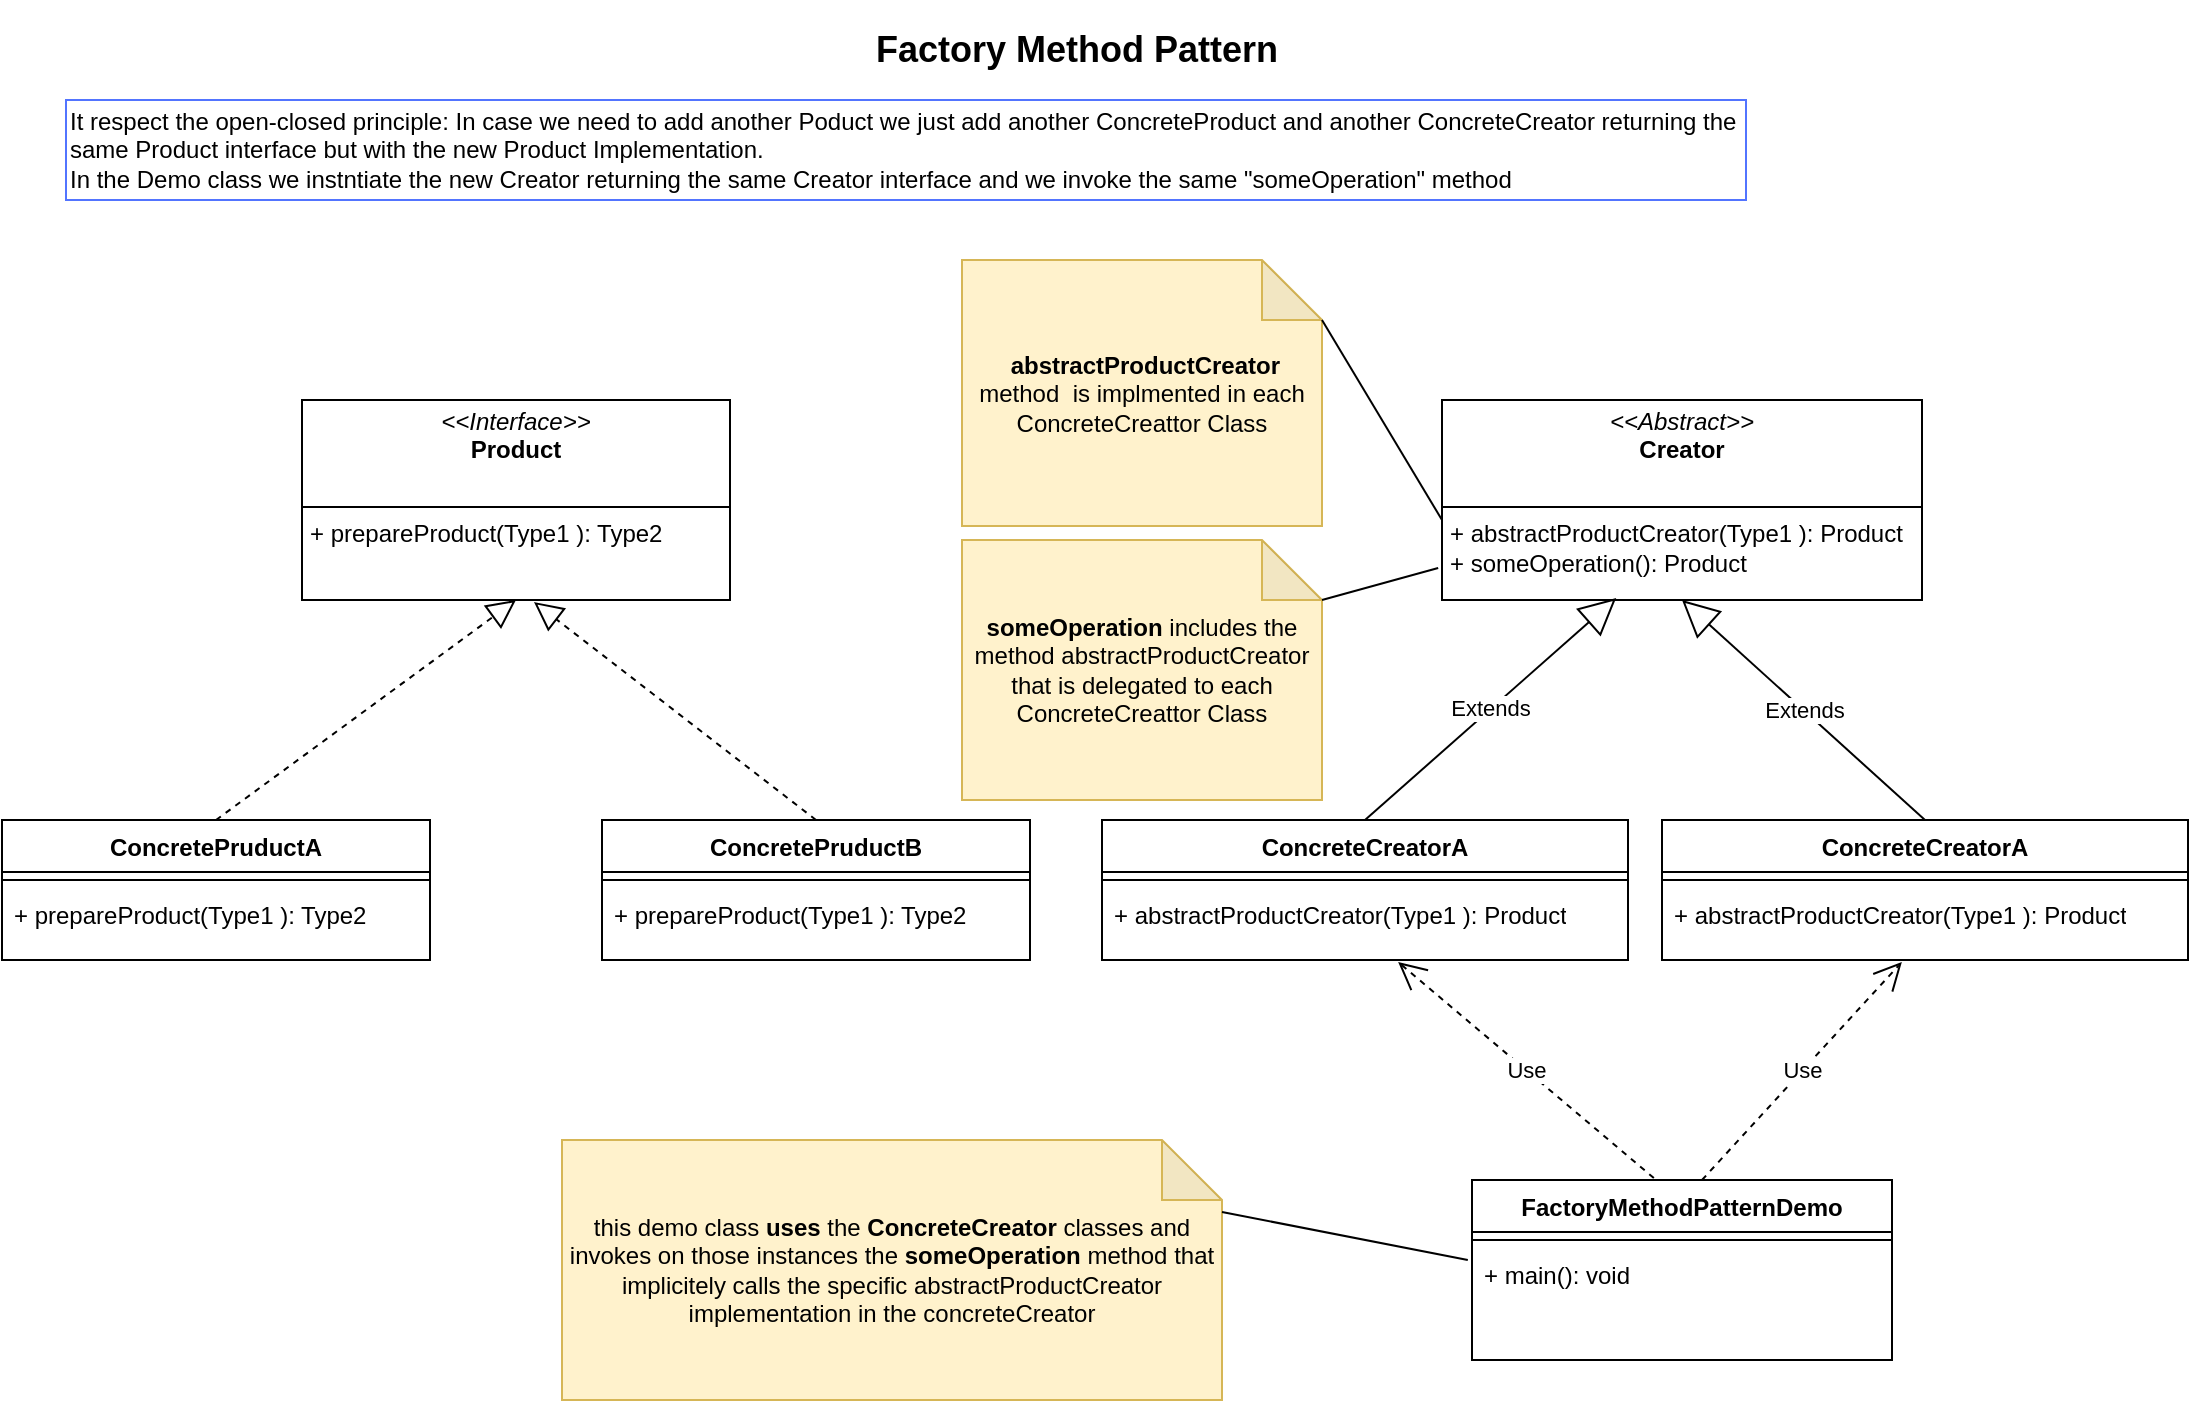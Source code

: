 <mxfile version="24.7.6">
  <diagram id="C5RBs43oDa-KdzZeNtuy" name="Page-1">
    <mxGraphModel dx="1434" dy="738" grid="1" gridSize="10" guides="1" tooltips="1" connect="1" arrows="1" fold="1" page="1" pageScale="1" pageWidth="1169" pageHeight="827" math="0" shadow="0">
      <root>
        <mxCell id="WIyWlLk6GJQsqaUBKTNV-0" />
        <mxCell id="WIyWlLk6GJQsqaUBKTNV-1" parent="WIyWlLk6GJQsqaUBKTNV-0" />
        <mxCell id="HTWkMDqGmAAQqN0-YO0_-20" value="&lt;p style=&quot;margin:0px;margin-top:4px;text-align:center;&quot;&gt;&lt;i&gt;&amp;lt;&amp;lt;Interface&amp;gt;&amp;gt;&lt;/i&gt;&lt;br&gt;&lt;b&gt;Product&lt;/b&gt;&lt;/p&gt;&lt;br&gt;&lt;hr size=&quot;1&quot; style=&quot;border-style:solid;&quot;&gt;&lt;p style=&quot;margin:0px;margin-left:4px;&quot;&gt;+ prepareProduct(Type1 ): Type2&lt;br&gt;&lt;/p&gt;&lt;p style=&quot;margin:0px;margin-left:4px;&quot;&gt;&lt;br&gt;&lt;/p&gt;" style="verticalAlign=top;align=left;overflow=fill;html=1;whiteSpace=wrap;" vertex="1" parent="WIyWlLk6GJQsqaUBKTNV-1">
          <mxGeometry x="188" y="230" width="214" height="100" as="geometry" />
        </mxCell>
        <mxCell id="HTWkMDqGmAAQqN0-YO0_-21" value="ConcretePruductA" style="swimlane;fontStyle=1;align=center;verticalAlign=top;childLayout=stackLayout;horizontal=1;startSize=26;horizontalStack=0;resizeParent=1;resizeParentMax=0;resizeLast=0;collapsible=1;marginBottom=0;whiteSpace=wrap;html=1;" vertex="1" parent="WIyWlLk6GJQsqaUBKTNV-1">
          <mxGeometry x="38" y="440" width="214" height="70" as="geometry" />
        </mxCell>
        <mxCell id="HTWkMDqGmAAQqN0-YO0_-23" value="" style="line;strokeWidth=1;fillColor=none;align=left;verticalAlign=middle;spacingTop=-1;spacingLeft=3;spacingRight=3;rotatable=0;labelPosition=right;points=[];portConstraint=eastwest;strokeColor=inherit;" vertex="1" parent="HTWkMDqGmAAQqN0-YO0_-21">
          <mxGeometry y="26" width="214" height="8" as="geometry" />
        </mxCell>
        <mxCell id="HTWkMDqGmAAQqN0-YO0_-24" value="+ prepareProduct(Type1 ): Type2" style="text;strokeColor=none;fillColor=none;align=left;verticalAlign=top;spacingLeft=4;spacingRight=4;overflow=hidden;rotatable=0;points=[[0,0.5],[1,0.5]];portConstraint=eastwest;whiteSpace=wrap;html=1;" vertex="1" parent="HTWkMDqGmAAQqN0-YO0_-21">
          <mxGeometry y="34" width="214" height="36" as="geometry" />
        </mxCell>
        <mxCell id="HTWkMDqGmAAQqN0-YO0_-25" value="ConcretePruductB" style="swimlane;fontStyle=1;align=center;verticalAlign=top;childLayout=stackLayout;horizontal=1;startSize=26;horizontalStack=0;resizeParent=1;resizeParentMax=0;resizeLast=0;collapsible=1;marginBottom=0;whiteSpace=wrap;html=1;" vertex="1" parent="WIyWlLk6GJQsqaUBKTNV-1">
          <mxGeometry x="338" y="440" width="214" height="70" as="geometry" />
        </mxCell>
        <mxCell id="HTWkMDqGmAAQqN0-YO0_-26" value="" style="line;strokeWidth=1;fillColor=none;align=left;verticalAlign=middle;spacingTop=-1;spacingLeft=3;spacingRight=3;rotatable=0;labelPosition=right;points=[];portConstraint=eastwest;strokeColor=inherit;" vertex="1" parent="HTWkMDqGmAAQqN0-YO0_-25">
          <mxGeometry y="26" width="214" height="8" as="geometry" />
        </mxCell>
        <mxCell id="HTWkMDqGmAAQqN0-YO0_-27" value="+ prepareProduct(Type1 ): Type2" style="text;strokeColor=none;fillColor=none;align=left;verticalAlign=top;spacingLeft=4;spacingRight=4;overflow=hidden;rotatable=0;points=[[0,0.5],[1,0.5]];portConstraint=eastwest;whiteSpace=wrap;html=1;" vertex="1" parent="HTWkMDqGmAAQqN0-YO0_-25">
          <mxGeometry y="34" width="214" height="36" as="geometry" />
        </mxCell>
        <mxCell id="HTWkMDqGmAAQqN0-YO0_-28" value="" style="endArrow=block;dashed=1;endFill=0;endSize=12;html=1;rounded=0;exitX=0.5;exitY=0;exitDx=0;exitDy=0;entryX=0.5;entryY=1;entryDx=0;entryDy=0;" edge="1" parent="WIyWlLk6GJQsqaUBKTNV-1" source="HTWkMDqGmAAQqN0-YO0_-21" target="HTWkMDqGmAAQqN0-YO0_-20">
          <mxGeometry width="160" relative="1" as="geometry">
            <mxPoint x="318" y="530" as="sourcePoint" />
            <mxPoint x="478" y="530" as="targetPoint" />
          </mxGeometry>
        </mxCell>
        <mxCell id="HTWkMDqGmAAQqN0-YO0_-29" value="" style="endArrow=block;dashed=1;endFill=0;endSize=12;html=1;rounded=0;exitX=0.5;exitY=0;exitDx=0;exitDy=0;entryX=0.542;entryY=1.01;entryDx=0;entryDy=0;entryPerimeter=0;" edge="1" parent="WIyWlLk6GJQsqaUBKTNV-1" source="HTWkMDqGmAAQqN0-YO0_-25" target="HTWkMDqGmAAQqN0-YO0_-20">
          <mxGeometry width="160" relative="1" as="geometry">
            <mxPoint x="343" y="410" as="sourcePoint" />
            <mxPoint x="468" y="320" as="targetPoint" />
          </mxGeometry>
        </mxCell>
        <mxCell id="HTWkMDqGmAAQqN0-YO0_-30" value="&lt;p style=&quot;margin:0px;margin-top:4px;text-align:center;&quot;&gt;&lt;i&gt;&amp;lt;&amp;lt;Abstract&amp;gt;&amp;gt;&lt;/i&gt;&lt;br&gt;&lt;b&gt;Creator&lt;/b&gt;&lt;/p&gt;&lt;br&gt;&lt;hr size=&quot;1&quot; style=&quot;border-style:solid;&quot;&gt;&lt;p style=&quot;margin:0px;margin-left:4px;&quot;&gt;+ abstractProductCreator(Type1 ): Product&lt;br&gt;&lt;/p&gt;&lt;p style=&quot;margin:0px;margin-left:4px;&quot;&gt;+ someOperation(): Product&lt;/p&gt;&lt;p style=&quot;margin:0px;margin-left:4px;&quot;&gt;&lt;br&gt;&lt;/p&gt;" style="verticalAlign=top;align=left;overflow=fill;html=1;whiteSpace=wrap;" vertex="1" parent="WIyWlLk6GJQsqaUBKTNV-1">
          <mxGeometry x="758" y="230" width="240" height="100" as="geometry" />
        </mxCell>
        <mxCell id="HTWkMDqGmAAQqN0-YO0_-31" value="ConcreteCreatorA" style="swimlane;fontStyle=1;align=center;verticalAlign=top;childLayout=stackLayout;horizontal=1;startSize=26;horizontalStack=0;resizeParent=1;resizeParentMax=0;resizeLast=0;collapsible=1;marginBottom=0;whiteSpace=wrap;html=1;" vertex="1" parent="WIyWlLk6GJQsqaUBKTNV-1">
          <mxGeometry x="588" y="440" width="263" height="70" as="geometry" />
        </mxCell>
        <mxCell id="HTWkMDqGmAAQqN0-YO0_-32" value="" style="line;strokeWidth=1;fillColor=none;align=left;verticalAlign=middle;spacingTop=-1;spacingLeft=3;spacingRight=3;rotatable=0;labelPosition=right;points=[];portConstraint=eastwest;strokeColor=inherit;" vertex="1" parent="HTWkMDqGmAAQqN0-YO0_-31">
          <mxGeometry y="26" width="263" height="8" as="geometry" />
        </mxCell>
        <mxCell id="HTWkMDqGmAAQqN0-YO0_-33" value="+ abstractProductCreator(Type1 ): Product" style="text;strokeColor=none;fillColor=none;align=left;verticalAlign=top;spacingLeft=4;spacingRight=4;overflow=hidden;rotatable=0;points=[[0,0.5],[1,0.5]];portConstraint=eastwest;whiteSpace=wrap;html=1;" vertex="1" parent="HTWkMDqGmAAQqN0-YO0_-31">
          <mxGeometry y="34" width="263" height="36" as="geometry" />
        </mxCell>
        <mxCell id="HTWkMDqGmAAQqN0-YO0_-37" value="&lt;b&gt;someOperation&lt;/b&gt; includes the method abstractProductCreator that is delegated to each ConcreteCreattor Class" style="shape=note;whiteSpace=wrap;html=1;backgroundOutline=1;darkOpacity=0.05;fillColor=#fff2cc;strokeColor=#d6b656;" vertex="1" parent="WIyWlLk6GJQsqaUBKTNV-1">
          <mxGeometry x="518" y="300" width="180" height="130" as="geometry" />
        </mxCell>
        <mxCell id="HTWkMDqGmAAQqN0-YO0_-38" value="ConcreteCreatorA" style="swimlane;fontStyle=1;align=center;verticalAlign=top;childLayout=stackLayout;horizontal=1;startSize=26;horizontalStack=0;resizeParent=1;resizeParentMax=0;resizeLast=0;collapsible=1;marginBottom=0;whiteSpace=wrap;html=1;" vertex="1" parent="WIyWlLk6GJQsqaUBKTNV-1">
          <mxGeometry x="868" y="440" width="263" height="70" as="geometry" />
        </mxCell>
        <mxCell id="HTWkMDqGmAAQqN0-YO0_-39" value="" style="line;strokeWidth=1;fillColor=none;align=left;verticalAlign=middle;spacingTop=-1;spacingLeft=3;spacingRight=3;rotatable=0;labelPosition=right;points=[];portConstraint=eastwest;strokeColor=inherit;" vertex="1" parent="HTWkMDqGmAAQqN0-YO0_-38">
          <mxGeometry y="26" width="263" height="8" as="geometry" />
        </mxCell>
        <mxCell id="HTWkMDqGmAAQqN0-YO0_-40" value="+ abstractProductCreator(Type1 ): Product" style="text;strokeColor=none;fillColor=none;align=left;verticalAlign=top;spacingLeft=4;spacingRight=4;overflow=hidden;rotatable=0;points=[[0,0.5],[1,0.5]];portConstraint=eastwest;whiteSpace=wrap;html=1;" vertex="1" parent="HTWkMDqGmAAQqN0-YO0_-38">
          <mxGeometry y="34" width="263" height="36" as="geometry" />
        </mxCell>
        <mxCell id="HTWkMDqGmAAQqN0-YO0_-43" value="" style="endArrow=none;html=1;rounded=0;entryX=-0.008;entryY=0.84;entryDx=0;entryDy=0;entryPerimeter=0;exitX=0;exitY=0;exitDx=180;exitDy=30;exitPerimeter=0;" edge="1" parent="WIyWlLk6GJQsqaUBKTNV-1" source="HTWkMDqGmAAQqN0-YO0_-37" target="HTWkMDqGmAAQqN0-YO0_-30">
          <mxGeometry width="50" height="50" relative="1" as="geometry">
            <mxPoint x="518" y="430" as="sourcePoint" />
            <mxPoint x="568" y="380" as="targetPoint" />
          </mxGeometry>
        </mxCell>
        <mxCell id="HTWkMDqGmAAQqN0-YO0_-44" value="&amp;nbsp;&lt;b&gt;abstractProductCreator&lt;/b&gt; method&amp;nbsp; is implmented in each ConcreteCreattor Class" style="shape=note;whiteSpace=wrap;html=1;backgroundOutline=1;darkOpacity=0.05;fillColor=#fff2cc;strokeColor=#d6b656;" vertex="1" parent="WIyWlLk6GJQsqaUBKTNV-1">
          <mxGeometry x="518" y="160" width="180" height="133" as="geometry" />
        </mxCell>
        <mxCell id="HTWkMDqGmAAQqN0-YO0_-45" value="" style="endArrow=none;html=1;rounded=0;entryX=0;entryY=0.6;entryDx=0;entryDy=0;entryPerimeter=0;exitX=0;exitY=0;exitDx=180;exitDy=30;exitPerimeter=0;" edge="1" parent="WIyWlLk6GJQsqaUBKTNV-1" target="HTWkMDqGmAAQqN0-YO0_-30">
          <mxGeometry width="50" height="50" relative="1" as="geometry">
            <mxPoint x="698" y="190" as="sourcePoint" />
            <mxPoint x="756" y="170" as="targetPoint" />
          </mxGeometry>
        </mxCell>
        <mxCell id="HTWkMDqGmAAQqN0-YO0_-46" value="FactoryMethodPattern&lt;span style=&quot;background-color: initial;&quot;&gt;Demo&lt;/span&gt;" style="swimlane;fontStyle=1;align=center;verticalAlign=top;childLayout=stackLayout;horizontal=1;startSize=26;horizontalStack=0;resizeParent=1;resizeParentMax=0;resizeLast=0;collapsible=1;marginBottom=0;whiteSpace=wrap;html=1;" vertex="1" parent="WIyWlLk6GJQsqaUBKTNV-1">
          <mxGeometry x="773" y="620" width="210" height="90" as="geometry" />
        </mxCell>
        <mxCell id="HTWkMDqGmAAQqN0-YO0_-48" value="" style="line;strokeWidth=1;fillColor=none;align=left;verticalAlign=middle;spacingTop=-1;spacingLeft=3;spacingRight=3;rotatable=0;labelPosition=right;points=[];portConstraint=eastwest;strokeColor=inherit;" vertex="1" parent="HTWkMDqGmAAQqN0-YO0_-46">
          <mxGeometry y="26" width="210" height="8" as="geometry" />
        </mxCell>
        <mxCell id="HTWkMDqGmAAQqN0-YO0_-49" value="+ main(): void" style="text;strokeColor=none;fillColor=none;align=left;verticalAlign=top;spacingLeft=4;spacingRight=4;overflow=hidden;rotatable=0;points=[[0,0.5],[1,0.5]];portConstraint=eastwest;whiteSpace=wrap;html=1;" vertex="1" parent="HTWkMDqGmAAQqN0-YO0_-46">
          <mxGeometry y="34" width="210" height="56" as="geometry" />
        </mxCell>
        <mxCell id="HTWkMDqGmAAQqN0-YO0_-50" value="Extends" style="endArrow=block;endSize=16;endFill=0;html=1;rounded=0;exitX=0.5;exitY=0;exitDx=0;exitDy=0;entryX=0.363;entryY=0.99;entryDx=0;entryDy=0;entryPerimeter=0;" edge="1" parent="WIyWlLk6GJQsqaUBKTNV-1" source="HTWkMDqGmAAQqN0-YO0_-31" target="HTWkMDqGmAAQqN0-YO0_-30">
          <mxGeometry width="160" relative="1" as="geometry">
            <mxPoint x="458" y="400" as="sourcePoint" />
            <mxPoint x="618" y="400" as="targetPoint" />
          </mxGeometry>
        </mxCell>
        <mxCell id="HTWkMDqGmAAQqN0-YO0_-51" value="Extends" style="endArrow=block;endSize=16;endFill=0;html=1;rounded=0;exitX=0.5;exitY=0;exitDx=0;exitDy=0;entryX=0.5;entryY=1;entryDx=0;entryDy=0;" edge="1" parent="WIyWlLk6GJQsqaUBKTNV-1" source="HTWkMDqGmAAQqN0-YO0_-38" target="HTWkMDqGmAAQqN0-YO0_-30">
          <mxGeometry width="160" relative="1" as="geometry">
            <mxPoint x="730" y="450" as="sourcePoint" />
            <mxPoint x="855" y="339" as="targetPoint" />
          </mxGeometry>
        </mxCell>
        <mxCell id="HTWkMDqGmAAQqN0-YO0_-52" value="Use" style="endArrow=open;endSize=12;dashed=1;html=1;rounded=0;exitX=0.433;exitY=-0.011;exitDx=0;exitDy=0;exitPerimeter=0;entryX=0.563;entryY=1.028;entryDx=0;entryDy=0;entryPerimeter=0;" edge="1" parent="WIyWlLk6GJQsqaUBKTNV-1" source="HTWkMDqGmAAQqN0-YO0_-46" target="HTWkMDqGmAAQqN0-YO0_-33">
          <mxGeometry width="160" relative="1" as="geometry">
            <mxPoint x="458" y="400" as="sourcePoint" />
            <mxPoint x="744" y="514" as="targetPoint" />
          </mxGeometry>
        </mxCell>
        <mxCell id="HTWkMDqGmAAQqN0-YO0_-53" value="Use" style="endArrow=open;endSize=12;dashed=1;html=1;rounded=0;entryX=0.456;entryY=1.028;entryDx=0;entryDy=0;entryPerimeter=0;" edge="1" parent="WIyWlLk6GJQsqaUBKTNV-1" target="HTWkMDqGmAAQqN0-YO0_-40">
          <mxGeometry width="160" relative="1" as="geometry">
            <mxPoint x="888" y="620" as="sourcePoint" />
            <mxPoint x="746" y="521" as="targetPoint" />
          </mxGeometry>
        </mxCell>
        <mxCell id="HTWkMDqGmAAQqN0-YO0_-54" value="this demo class &lt;b&gt;uses &lt;/b&gt;the &lt;b&gt;ConcreteCreator&lt;/b&gt; classes and invokes on those instances the &lt;b&gt;someOperation &lt;/b&gt;method that implicitely calls the specific&amp;nbsp;&lt;span style=&quot;text-align: left;&quot;&gt;abstractProductCreator implementation in the concreteCreator&lt;/span&gt;" style="shape=note;whiteSpace=wrap;html=1;backgroundOutline=1;darkOpacity=0.05;fillColor=#fff2cc;strokeColor=#d6b656;" vertex="1" parent="WIyWlLk6GJQsqaUBKTNV-1">
          <mxGeometry x="318" y="600" width="330" height="130" as="geometry" />
        </mxCell>
        <mxCell id="HTWkMDqGmAAQqN0-YO0_-55" value="" style="endArrow=none;html=1;rounded=0;entryX=-0.01;entryY=0.107;entryDx=0;entryDy=0;entryPerimeter=0;exitX=0;exitY=0;exitDx=180;exitDy=30;exitPerimeter=0;" edge="1" parent="WIyWlLk6GJQsqaUBKTNV-1" target="HTWkMDqGmAAQqN0-YO0_-49">
          <mxGeometry width="50" height="50" relative="1" as="geometry">
            <mxPoint x="648" y="636" as="sourcePoint" />
            <mxPoint x="706" y="620" as="targetPoint" />
          </mxGeometry>
        </mxCell>
        <mxCell id="HTWkMDqGmAAQqN0-YO0_-56" value="&lt;font style=&quot;font-size: 18px;&quot;&gt;Factory Method Pattern&lt;/font&gt;" style="text;align=center;fontStyle=1;verticalAlign=middle;spacingLeft=3;spacingRight=3;strokeColor=none;rotatable=0;points=[[0,0.5],[1,0.5]];portConstraint=eastwest;html=1;" vertex="1" parent="WIyWlLk6GJQsqaUBKTNV-1">
          <mxGeometry x="350" y="30" width="450" height="50" as="geometry" />
        </mxCell>
        <mxCell id="HTWkMDqGmAAQqN0-YO0_-58" value="It respect the open-closed principle: In case we need to add another Poduct we just add another ConcreteProduct and another ConcreteCreator returning the same Product interface but with the new Product Implementation.&lt;br&gt;In the Demo class we instntiate the new Creator returning the same Creator interface and we invoke the same &quot;someOperation&quot; method" style="text;html=1;align=left;verticalAlign=middle;whiteSpace=wrap;rounded=0;strokeColor=#5274FF;" vertex="1" parent="WIyWlLk6GJQsqaUBKTNV-1">
          <mxGeometry x="70" y="80" width="840" height="50" as="geometry" />
        </mxCell>
      </root>
    </mxGraphModel>
  </diagram>
</mxfile>
